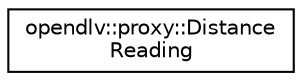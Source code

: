digraph "Graphical Class Hierarchy"
{
 // LATEX_PDF_SIZE
  edge [fontname="Helvetica",fontsize="10",labelfontname="Helvetica",labelfontsize="10"];
  node [fontname="Helvetica",fontsize="10",shape=record];
  rankdir="LR";
  Node0 [label="opendlv::proxy::Distance\lReading",height=0.2,width=0.4,color="black", fillcolor="white", style="filled",URL="$classopendlv_1_1proxy_1_1DistanceReading.html",tooltip=" "];
}
